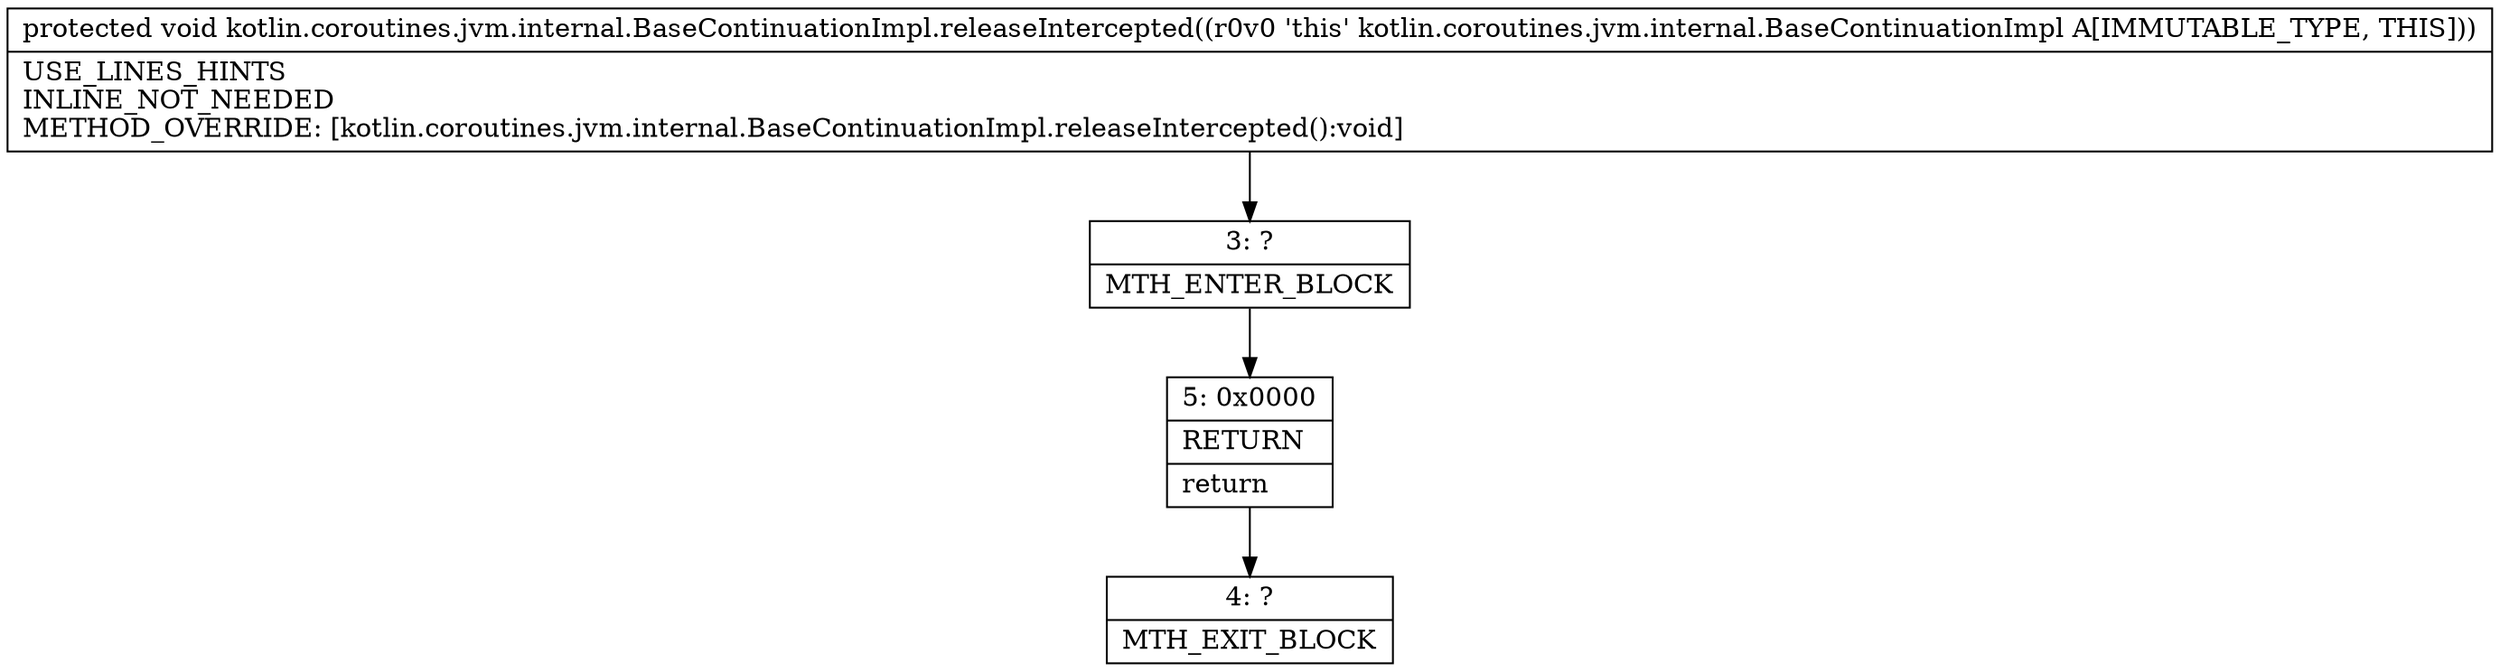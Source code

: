 digraph "CFG forkotlin.coroutines.jvm.internal.BaseContinuationImpl.releaseIntercepted()V" {
Node_3 [shape=record,label="{3\:\ ?|MTH_ENTER_BLOCK\l}"];
Node_5 [shape=record,label="{5\:\ 0x0000|RETURN\l|return\l}"];
Node_4 [shape=record,label="{4\:\ ?|MTH_EXIT_BLOCK\l}"];
MethodNode[shape=record,label="{protected void kotlin.coroutines.jvm.internal.BaseContinuationImpl.releaseIntercepted((r0v0 'this' kotlin.coroutines.jvm.internal.BaseContinuationImpl A[IMMUTABLE_TYPE, THIS]))  | USE_LINES_HINTS\lINLINE_NOT_NEEDED\lMETHOD_OVERRIDE: [kotlin.coroutines.jvm.internal.BaseContinuationImpl.releaseIntercepted():void]\l}"];
MethodNode -> Node_3;Node_3 -> Node_5;
Node_5 -> Node_4;
}


